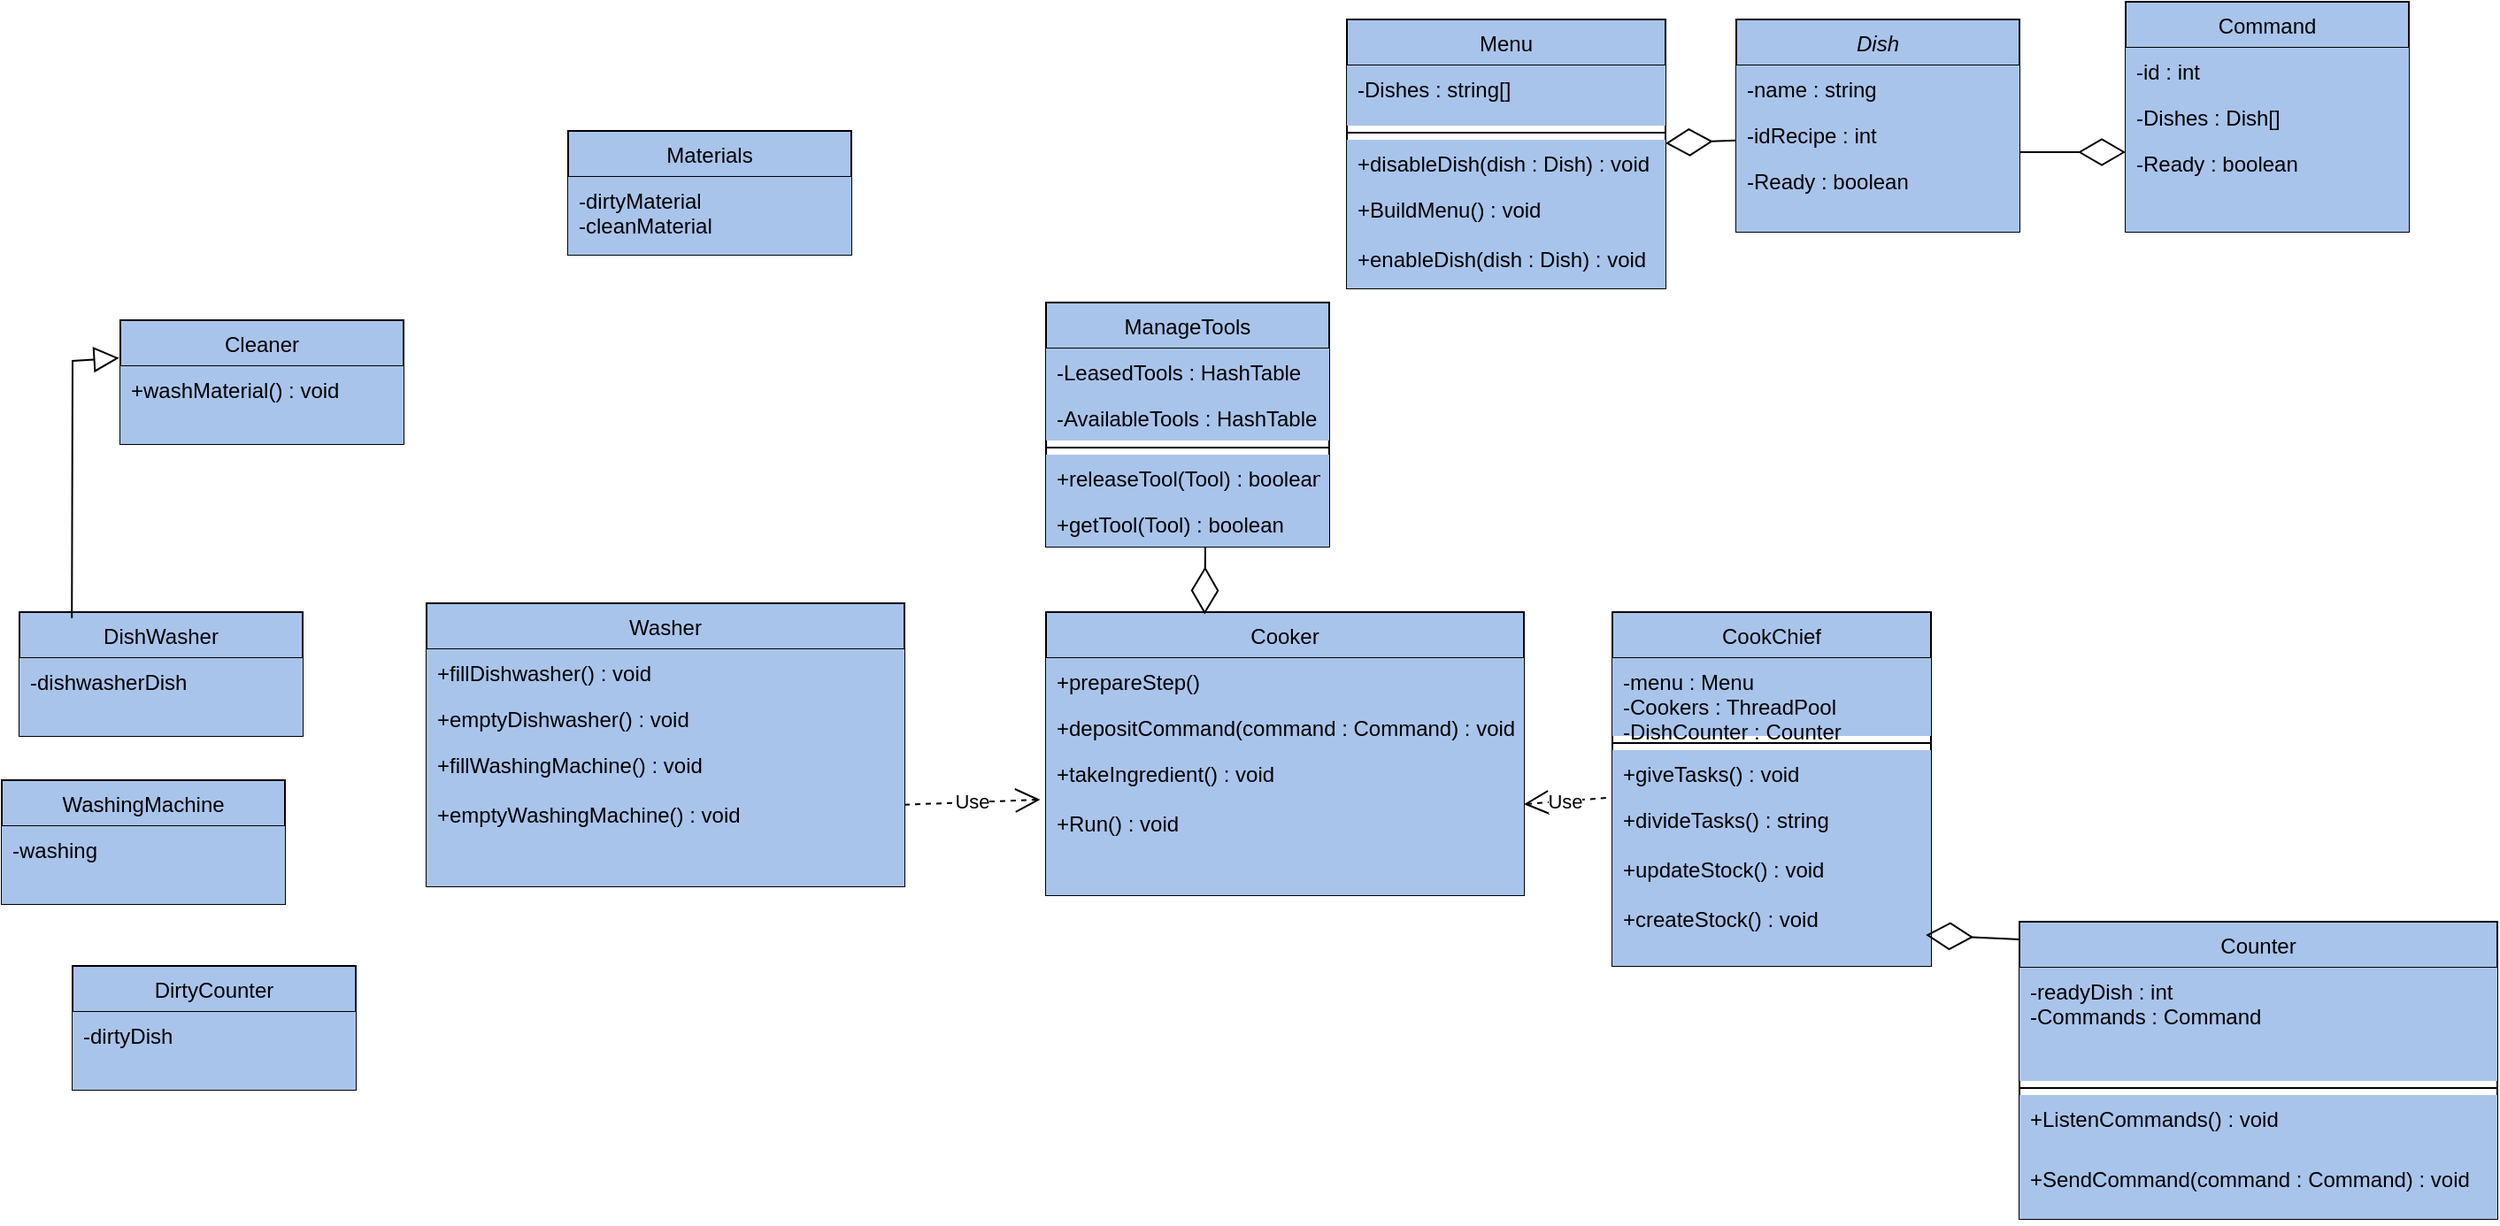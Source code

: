 <mxfile version="24.7.17">
  <diagram id="C5RBs43oDa-KdzZeNtuy" name="Page-1">
    <mxGraphModel dx="1848" dy="506" grid="1" gridSize="10" guides="1" tooltips="1" connect="1" arrows="1" fold="1" page="1" pageScale="1" pageWidth="827" pageHeight="1169" math="0" shadow="0">
      <root>
        <mxCell id="WIyWlLk6GJQsqaUBKTNV-0" />
        <mxCell id="WIyWlLk6GJQsqaUBKTNV-1" parent="WIyWlLk6GJQsqaUBKTNV-0" />
        <mxCell id="zkfFHV4jXpPFQw0GAbJ--0" value="Dish" style="swimlane;fontStyle=2;align=center;verticalAlign=top;childLayout=stackLayout;horizontal=1;startSize=26;horizontalStack=0;resizeParent=1;resizeLast=0;collapsible=1;marginBottom=0;rounded=0;shadow=0;strokeWidth=1;fillColor=#A9C4EB;" parent="WIyWlLk6GJQsqaUBKTNV-1" vertex="1">
          <mxGeometry x="420" y="120" width="160" height="120" as="geometry">
            <mxRectangle x="230" y="140" width="160" height="26" as="alternateBounds" />
          </mxGeometry>
        </mxCell>
        <mxCell id="zkfFHV4jXpPFQw0GAbJ--1" value="-name : string" style="text;align=left;verticalAlign=top;spacingLeft=4;spacingRight=4;overflow=hidden;rotatable=0;points=[[0,0.5],[1,0.5]];portConstraint=eastwest;fillColor=#A9C4EB;" parent="zkfFHV4jXpPFQw0GAbJ--0" vertex="1">
          <mxGeometry y="26" width="160" height="26" as="geometry" />
        </mxCell>
        <mxCell id="zkfFHV4jXpPFQw0GAbJ--2" value="-idRecipe : int" style="text;align=left;verticalAlign=top;spacingLeft=4;spacingRight=4;overflow=hidden;rotatable=0;points=[[0,0.5],[1,0.5]];portConstraint=eastwest;rounded=0;shadow=0;html=0;fillColor=#A9C4EB;" parent="zkfFHV4jXpPFQw0GAbJ--0" vertex="1">
          <mxGeometry y="52" width="160" height="26" as="geometry" />
        </mxCell>
        <mxCell id="zkfFHV4jXpPFQw0GAbJ--3" value="-Ready : boolean" style="text;align=left;verticalAlign=top;spacingLeft=4;spacingRight=4;overflow=hidden;rotatable=0;points=[[0,0.5],[1,0.5]];portConstraint=eastwest;rounded=0;shadow=0;html=0;fillColor=#A9C4EB;" parent="zkfFHV4jXpPFQw0GAbJ--0" vertex="1">
          <mxGeometry y="78" width="160" height="42" as="geometry" />
        </mxCell>
        <mxCell id="zkfFHV4jXpPFQw0GAbJ--6" value="ManageTools" style="swimlane;fontStyle=0;align=center;verticalAlign=top;childLayout=stackLayout;horizontal=1;startSize=26;horizontalStack=0;resizeParent=1;resizeLast=0;collapsible=1;marginBottom=0;rounded=0;shadow=0;strokeWidth=1;fillColor=#A9C4EB;" parent="WIyWlLk6GJQsqaUBKTNV-1" vertex="1">
          <mxGeometry x="30" y="280" width="160" height="138" as="geometry">
            <mxRectangle x="130" y="380" width="160" height="26" as="alternateBounds" />
          </mxGeometry>
        </mxCell>
        <mxCell id="zkfFHV4jXpPFQw0GAbJ--7" value="-LeasedTools : HashTable" style="text;align=left;verticalAlign=top;spacingLeft=4;spacingRight=4;overflow=hidden;rotatable=0;points=[[0,0.5],[1,0.5]];portConstraint=eastwest;fillColor=#A9C4EB;" parent="zkfFHV4jXpPFQw0GAbJ--6" vertex="1">
          <mxGeometry y="26" width="160" height="26" as="geometry" />
        </mxCell>
        <mxCell id="zkfFHV4jXpPFQw0GAbJ--8" value="-AvailableTools : HashTable" style="text;align=left;verticalAlign=top;spacingLeft=4;spacingRight=4;overflow=hidden;rotatable=0;points=[[0,0.5],[1,0.5]];portConstraint=eastwest;rounded=0;shadow=0;html=0;fillColor=#A9C4EB;" parent="zkfFHV4jXpPFQw0GAbJ--6" vertex="1">
          <mxGeometry y="52" width="160" height="26" as="geometry" />
        </mxCell>
        <mxCell id="zkfFHV4jXpPFQw0GAbJ--9" value="" style="line;html=1;strokeWidth=1;align=left;verticalAlign=middle;spacingTop=-1;spacingLeft=3;spacingRight=3;rotatable=0;labelPosition=right;points=[];portConstraint=eastwest;fillColor=#A9C4EB;" parent="zkfFHV4jXpPFQw0GAbJ--6" vertex="1">
          <mxGeometry y="78" width="160" height="8" as="geometry" />
        </mxCell>
        <mxCell id="zkfFHV4jXpPFQw0GAbJ--10" value="+releaseTool(Tool) : boolean" style="text;align=left;verticalAlign=top;spacingLeft=4;spacingRight=4;overflow=hidden;rotatable=0;points=[[0,0.5],[1,0.5]];portConstraint=eastwest;fontStyle=0;fillColor=#A9C4EB;" parent="zkfFHV4jXpPFQw0GAbJ--6" vertex="1">
          <mxGeometry y="86" width="160" height="26" as="geometry" />
        </mxCell>
        <mxCell id="zkfFHV4jXpPFQw0GAbJ--11" value="+getTool(Tool) : boolean" style="text;align=left;verticalAlign=top;spacingLeft=4;spacingRight=4;overflow=hidden;rotatable=0;points=[[0,0.5],[1,0.5]];portConstraint=eastwest;fillColor=#A9C4EB;" parent="zkfFHV4jXpPFQw0GAbJ--6" vertex="1">
          <mxGeometry y="112" width="160" height="26" as="geometry" />
        </mxCell>
        <mxCell id="zkfFHV4jXpPFQw0GAbJ--13" value="Materials" style="swimlane;fontStyle=0;align=center;verticalAlign=top;childLayout=stackLayout;horizontal=1;startSize=26;horizontalStack=0;resizeParent=1;resizeLast=0;collapsible=1;marginBottom=0;rounded=0;shadow=0;strokeWidth=1;fillColor=#A9C4EB;" parent="WIyWlLk6GJQsqaUBKTNV-1" vertex="1">
          <mxGeometry x="-240" y="183" width="160" height="70" as="geometry">
            <mxRectangle x="340" y="380" width="170" height="26" as="alternateBounds" />
          </mxGeometry>
        </mxCell>
        <mxCell id="zkfFHV4jXpPFQw0GAbJ--14" value="-dirtyMaterial&#xa;-cleanMaterial" style="text;align=left;verticalAlign=top;spacingLeft=4;spacingRight=4;overflow=hidden;rotatable=0;points=[[0,0.5],[1,0.5]];portConstraint=eastwest;fillColor=#A9C4EB;" parent="zkfFHV4jXpPFQw0GAbJ--13" vertex="1">
          <mxGeometry y="26" width="160" height="44" as="geometry" />
        </mxCell>
        <mxCell id="zkfFHV4jXpPFQw0GAbJ--17" value="Command" style="swimlane;fontStyle=0;align=center;verticalAlign=top;childLayout=stackLayout;horizontal=1;startSize=26;horizontalStack=0;resizeParent=1;resizeLast=0;collapsible=1;marginBottom=0;rounded=0;shadow=0;strokeWidth=1;fillColor=#A9C4EB;" parent="WIyWlLk6GJQsqaUBKTNV-1" vertex="1">
          <mxGeometry x="640" y="110" width="160" height="130" as="geometry">
            <mxRectangle x="550" y="140" width="160" height="26" as="alternateBounds" />
          </mxGeometry>
        </mxCell>
        <mxCell id="zkfFHV4jXpPFQw0GAbJ--18" value="-id : int" style="text;align=left;verticalAlign=top;spacingLeft=4;spacingRight=4;overflow=hidden;rotatable=0;points=[[0,0.5],[1,0.5]];portConstraint=eastwest;fillColor=#A9C4EB;" parent="zkfFHV4jXpPFQw0GAbJ--17" vertex="1">
          <mxGeometry y="26" width="160" height="26" as="geometry" />
        </mxCell>
        <mxCell id="zkfFHV4jXpPFQw0GAbJ--19" value="-Dishes : Dish[]" style="text;align=left;verticalAlign=top;spacingLeft=4;spacingRight=4;overflow=hidden;rotatable=0;points=[[0,0.5],[1,0.5]];portConstraint=eastwest;rounded=0;shadow=0;html=0;fillColor=#A9C4EB;" parent="zkfFHV4jXpPFQw0GAbJ--17" vertex="1">
          <mxGeometry y="52" width="160" height="26" as="geometry" />
        </mxCell>
        <mxCell id="zkfFHV4jXpPFQw0GAbJ--20" value="-Ready : boolean" style="text;align=left;verticalAlign=top;spacingLeft=4;spacingRight=4;overflow=hidden;rotatable=0;points=[[0,0.5],[1,0.5]];portConstraint=eastwest;rounded=0;shadow=0;html=0;fillColor=#A9C4EB;" parent="zkfFHV4jXpPFQw0GAbJ--17" vertex="1">
          <mxGeometry y="78" width="160" height="26" as="geometry" />
        </mxCell>
        <mxCell id="2jSbKndRu8Z6vg1RnAYp-3" value="Menu" style="swimlane;fontStyle=0;align=center;verticalAlign=top;childLayout=stackLayout;horizontal=1;startSize=26;horizontalStack=0;resizeParent=1;resizeLast=0;collapsible=1;marginBottom=0;rounded=0;shadow=0;strokeWidth=1;fillColor=#A9C4EB;" parent="WIyWlLk6GJQsqaUBKTNV-1" vertex="1">
          <mxGeometry x="200" y="120" width="180" height="152" as="geometry">
            <mxRectangle x="130" y="380" width="160" height="26" as="alternateBounds" />
          </mxGeometry>
        </mxCell>
        <mxCell id="2jSbKndRu8Z6vg1RnAYp-4" value="-Dishes : string[]" style="text;align=left;verticalAlign=top;spacingLeft=4;spacingRight=4;overflow=hidden;rotatable=0;points=[[0,0.5],[1,0.5]];portConstraint=eastwest;fillColor=#A9C4EB;" parent="2jSbKndRu8Z6vg1RnAYp-3" vertex="1">
          <mxGeometry y="26" width="180" height="34" as="geometry" />
        </mxCell>
        <mxCell id="2jSbKndRu8Z6vg1RnAYp-6" value="" style="line;html=1;strokeWidth=1;align=left;verticalAlign=middle;spacingTop=-1;spacingLeft=3;spacingRight=3;rotatable=0;labelPosition=right;points=[];portConstraint=eastwest;fillColor=#A9C4EB;" parent="2jSbKndRu8Z6vg1RnAYp-3" vertex="1">
          <mxGeometry y="60" width="180" height="8" as="geometry" />
        </mxCell>
        <mxCell id="2jSbKndRu8Z6vg1RnAYp-7" value="+disableDish(dish : Dish) : void" style="text;align=left;verticalAlign=top;spacingLeft=4;spacingRight=4;overflow=hidden;rotatable=0;points=[[0,0.5],[1,0.5]];portConstraint=eastwest;fontStyle=0;fillColor=#A9C4EB;" parent="2jSbKndRu8Z6vg1RnAYp-3" vertex="1">
          <mxGeometry y="68" width="180" height="26" as="geometry" />
        </mxCell>
        <mxCell id="2jSbKndRu8Z6vg1RnAYp-8" value="+BuildMenu() : void&#xa;&#xa;+enableDish(dish : Dish) : void" style="text;align=left;verticalAlign=top;spacingLeft=4;spacingRight=4;overflow=hidden;rotatable=0;points=[[0,0.5],[1,0.5]];portConstraint=eastwest;fillColor=#A9C4EB;" parent="2jSbKndRu8Z6vg1RnAYp-3" vertex="1">
          <mxGeometry y="94" width="180" height="58" as="geometry" />
        </mxCell>
        <mxCell id="2jSbKndRu8Z6vg1RnAYp-13" value="Command" style="swimlane;fontStyle=0;align=center;verticalAlign=top;childLayout=stackLayout;horizontal=1;startSize=26;horizontalStack=0;resizeParent=1;resizeLast=0;collapsible=1;marginBottom=0;rounded=0;shadow=0;strokeWidth=1;fillColor=#A9C4EB;" parent="WIyWlLk6GJQsqaUBKTNV-1" vertex="1">
          <mxGeometry x="640" y="110" width="160" height="130" as="geometry">
            <mxRectangle x="550" y="140" width="160" height="26" as="alternateBounds" />
          </mxGeometry>
        </mxCell>
        <mxCell id="2jSbKndRu8Z6vg1RnAYp-14" value="-id : int" style="text;align=left;verticalAlign=top;spacingLeft=4;spacingRight=4;overflow=hidden;rotatable=0;points=[[0,0.5],[1,0.5]];portConstraint=eastwest;fillColor=#A9C4EB;" parent="2jSbKndRu8Z6vg1RnAYp-13" vertex="1">
          <mxGeometry y="26" width="160" height="26" as="geometry" />
        </mxCell>
        <mxCell id="2jSbKndRu8Z6vg1RnAYp-15" value="-Dishes : Dish[]" style="text;align=left;verticalAlign=top;spacingLeft=4;spacingRight=4;overflow=hidden;rotatable=0;points=[[0,0.5],[1,0.5]];portConstraint=eastwest;rounded=0;shadow=0;html=0;fillColor=#A9C4EB;" parent="2jSbKndRu8Z6vg1RnAYp-13" vertex="1">
          <mxGeometry y="52" width="160" height="26" as="geometry" />
        </mxCell>
        <mxCell id="2jSbKndRu8Z6vg1RnAYp-16" value="-Ready : boolean" style="text;align=left;verticalAlign=top;spacingLeft=4;spacingRight=4;overflow=hidden;rotatable=0;points=[[0,0.5],[1,0.5]];portConstraint=eastwest;rounded=0;shadow=0;html=0;fillColor=#A9C4EB;" parent="2jSbKndRu8Z6vg1RnAYp-13" vertex="1">
          <mxGeometry y="78" width="160" height="52" as="geometry" />
        </mxCell>
        <mxCell id="2jSbKndRu8Z6vg1RnAYp-17" value="Cooker" style="swimlane;fontStyle=0;align=center;verticalAlign=top;childLayout=stackLayout;horizontal=1;startSize=26;horizontalStack=0;resizeParent=1;resizeLast=0;collapsible=1;marginBottom=0;rounded=0;shadow=0;strokeWidth=1;fillColor=#A9C4EB;" parent="WIyWlLk6GJQsqaUBKTNV-1" vertex="1">
          <mxGeometry x="30" y="455" width="270" height="160" as="geometry">
            <mxRectangle x="550" y="140" width="160" height="26" as="alternateBounds" />
          </mxGeometry>
        </mxCell>
        <mxCell id="2jSbKndRu8Z6vg1RnAYp-18" value="+prepareStep()" style="text;align=left;verticalAlign=top;spacingLeft=4;spacingRight=4;overflow=hidden;rotatable=0;points=[[0,0.5],[1,0.5]];portConstraint=eastwest;fillColor=#A9C4EB;" parent="2jSbKndRu8Z6vg1RnAYp-17" vertex="1">
          <mxGeometry y="26" width="270" height="26" as="geometry" />
        </mxCell>
        <mxCell id="2jSbKndRu8Z6vg1RnAYp-19" value="+depositCommand(command : Command) : void" style="text;align=left;verticalAlign=top;spacingLeft=4;spacingRight=4;overflow=hidden;rotatable=0;points=[[0,0.5],[1,0.5]];portConstraint=eastwest;rounded=0;shadow=0;html=0;fillColor=#A9C4EB;" parent="2jSbKndRu8Z6vg1RnAYp-17" vertex="1">
          <mxGeometry y="52" width="270" height="26" as="geometry" />
        </mxCell>
        <mxCell id="2jSbKndRu8Z6vg1RnAYp-38" value="Use" style="endArrow=open;endSize=12;dashed=1;html=1;rounded=0;fillColor=#A9C4EB;" parent="2jSbKndRu8Z6vg1RnAYp-17" target="2jSbKndRu8Z6vg1RnAYp-20" edge="1">
          <mxGeometry width="160" relative="1" as="geometry">
            <mxPoint x="316.4" y="105" as="sourcePoint" />
            <mxPoint x="140.0" y="105" as="targetPoint" />
          </mxGeometry>
        </mxCell>
        <mxCell id="2jSbKndRu8Z6vg1RnAYp-20" value="+takeIngredient() : void&#xa;&#xa;+Run() : void" style="text;align=left;verticalAlign=top;spacingLeft=4;spacingRight=4;overflow=hidden;rotatable=0;points=[[0,0.5],[1,0.5]];portConstraint=eastwest;rounded=0;shadow=0;html=0;fillColor=#A9C4EB;" parent="2jSbKndRu8Z6vg1RnAYp-17" vertex="1">
          <mxGeometry y="78" width="270" height="82" as="geometry" />
        </mxCell>
        <mxCell id="2jSbKndRu8Z6vg1RnAYp-32" value="CookChief" style="swimlane;fontStyle=0;align=center;verticalAlign=top;childLayout=stackLayout;horizontal=1;startSize=26;horizontalStack=0;resizeParent=1;resizeLast=0;collapsible=1;marginBottom=0;rounded=0;shadow=0;strokeWidth=1;fillColor=#A9C4EB;" parent="WIyWlLk6GJQsqaUBKTNV-1" vertex="1">
          <mxGeometry x="350" y="455" width="180" height="200" as="geometry">
            <mxRectangle x="130" y="380" width="160" height="26" as="alternateBounds" />
          </mxGeometry>
        </mxCell>
        <mxCell id="2jSbKndRu8Z6vg1RnAYp-33" value="-menu : Menu&#xa;-Cookers : ThreadPool&#xa;-DishCounter : Counter" style="text;align=left;verticalAlign=top;spacingLeft=4;spacingRight=4;overflow=hidden;rotatable=0;points=[[0,0.5],[1,0.5]];portConstraint=eastwest;fillColor=#A9C4EB;" parent="2jSbKndRu8Z6vg1RnAYp-32" vertex="1">
          <mxGeometry y="26" width="180" height="44" as="geometry" />
        </mxCell>
        <mxCell id="2jSbKndRu8Z6vg1RnAYp-34" value="" style="line;html=1;strokeWidth=1;align=left;verticalAlign=middle;spacingTop=-1;spacingLeft=3;spacingRight=3;rotatable=0;labelPosition=right;points=[];portConstraint=eastwest;fillColor=#A9C4EB;" parent="2jSbKndRu8Z6vg1RnAYp-32" vertex="1">
          <mxGeometry y="70" width="180" height="8" as="geometry" />
        </mxCell>
        <mxCell id="2jSbKndRu8Z6vg1RnAYp-35" value="+giveTasks() : void&#xa;" style="text;align=left;verticalAlign=top;spacingLeft=4;spacingRight=4;overflow=hidden;rotatable=0;points=[[0,0.5],[1,0.5]];portConstraint=eastwest;fontStyle=0;fillColor=#A9C4EB;" parent="2jSbKndRu8Z6vg1RnAYp-32" vertex="1">
          <mxGeometry y="78" width="180" height="26" as="geometry" />
        </mxCell>
        <mxCell id="2jSbKndRu8Z6vg1RnAYp-36" value="+divideTasks() : string&#xa;&#xa;+updateStock() : void&#xa;&#xa;+createStock() : void " style="text;align=left;verticalAlign=top;spacingLeft=4;spacingRight=4;overflow=hidden;rotatable=0;points=[[0,0.5],[1,0.5]];portConstraint=eastwest;fillColor=#A9C4EB;" parent="2jSbKndRu8Z6vg1RnAYp-32" vertex="1">
          <mxGeometry y="104" width="180" height="96" as="geometry" />
        </mxCell>
        <mxCell id="2jSbKndRu8Z6vg1RnAYp-39" value="" style="endArrow=diamondThin;endFill=0;endSize=24;html=1;rounded=0;fillColor=#A9C4EB;" parent="WIyWlLk6GJQsqaUBKTNV-1" edge="1">
          <mxGeometry width="160" relative="1" as="geometry">
            <mxPoint x="580" y="195" as="sourcePoint" />
            <mxPoint x="640" y="195" as="targetPoint" />
          </mxGeometry>
        </mxCell>
        <mxCell id="2jSbKndRu8Z6vg1RnAYp-40" value="" style="endArrow=diamondThin;endFill=0;endSize=24;html=1;rounded=0;fillColor=#A9C4EB;" parent="WIyWlLk6GJQsqaUBKTNV-1" edge="1">
          <mxGeometry width="160" relative="1" as="geometry">
            <mxPoint x="420" y="188.33" as="sourcePoint" />
            <mxPoint x="380" y="190" as="targetPoint" />
          </mxGeometry>
        </mxCell>
        <mxCell id="2jSbKndRu8Z6vg1RnAYp-41" value="" style="endArrow=diamondThin;endFill=0;endSize=24;html=1;rounded=0;entryX=0.332;entryY=0.008;entryDx=0;entryDy=0;entryPerimeter=0;fillColor=#A9C4EB;" parent="WIyWlLk6GJQsqaUBKTNV-1" target="2jSbKndRu8Z6vg1RnAYp-17" edge="1">
          <mxGeometry width="160" relative="1" as="geometry">
            <mxPoint x="120" y="418" as="sourcePoint" />
            <mxPoint x="120" y="440" as="targetPoint" />
          </mxGeometry>
        </mxCell>
        <mxCell id="2jSbKndRu8Z6vg1RnAYp-43" value="Counter" style="swimlane;fontStyle=0;align=center;verticalAlign=top;childLayout=stackLayout;horizontal=1;startSize=26;horizontalStack=0;resizeParent=1;resizeLast=0;collapsible=1;marginBottom=0;rounded=0;shadow=0;strokeWidth=1;fillColor=#A9C4EB;" parent="WIyWlLk6GJQsqaUBKTNV-1" vertex="1">
          <mxGeometry x="580" y="630" width="270" height="168" as="geometry">
            <mxRectangle x="130" y="380" width="160" height="26" as="alternateBounds" />
          </mxGeometry>
        </mxCell>
        <mxCell id="2jSbKndRu8Z6vg1RnAYp-44" value="-readyDish : int&#xa;-Commands : Command" style="text;align=left;verticalAlign=top;spacingLeft=4;spacingRight=4;overflow=hidden;rotatable=0;points=[[0,0.5],[1,0.5]];portConstraint=eastwest;fillColor=#A9C4EB;" parent="2jSbKndRu8Z6vg1RnAYp-43" vertex="1">
          <mxGeometry y="26" width="270" height="64" as="geometry" />
        </mxCell>
        <mxCell id="2jSbKndRu8Z6vg1RnAYp-45" value="" style="line;html=1;strokeWidth=1;align=left;verticalAlign=middle;spacingTop=-1;spacingLeft=3;spacingRight=3;rotatable=0;labelPosition=right;points=[];portConstraint=eastwest;fillColor=#A9C4EB;" parent="2jSbKndRu8Z6vg1RnAYp-43" vertex="1">
          <mxGeometry y="90" width="270" height="8" as="geometry" />
        </mxCell>
        <mxCell id="2jSbKndRu8Z6vg1RnAYp-46" value="+ListenCommands() : void" style="text;align=left;verticalAlign=top;spacingLeft=4;spacingRight=4;overflow=hidden;rotatable=0;points=[[0,0.5],[1,0.5]];portConstraint=eastwest;fontStyle=0;fillColor=#A9C4EB;" parent="2jSbKndRu8Z6vg1RnAYp-43" vertex="1">
          <mxGeometry y="98" width="270" height="34" as="geometry" />
        </mxCell>
        <mxCell id="2jSbKndRu8Z6vg1RnAYp-47" value="+SendCommand(command : Command) : void" style="text;align=left;verticalAlign=top;spacingLeft=4;spacingRight=4;overflow=hidden;rotatable=0;points=[[0,0.5],[1,0.5]];portConstraint=eastwest;fillColor=#A9C4EB;" parent="2jSbKndRu8Z6vg1RnAYp-43" vertex="1">
          <mxGeometry y="132" width="270" height="36" as="geometry" />
        </mxCell>
        <mxCell id="2jSbKndRu8Z6vg1RnAYp-48" value="" style="endArrow=diamondThin;endFill=0;endSize=24;html=1;rounded=0;entryX=0.984;entryY=0.818;entryDx=0;entryDy=0;entryPerimeter=0;fillColor=#A9C4EB;" parent="WIyWlLk6GJQsqaUBKTNV-1" target="2jSbKndRu8Z6vg1RnAYp-36" edge="1">
          <mxGeometry width="160" relative="1" as="geometry">
            <mxPoint x="580" y="640" as="sourcePoint" />
            <mxPoint x="540" y="641.67" as="targetPoint" />
          </mxGeometry>
        </mxCell>
        <mxCell id="2jSbKndRu8Z6vg1RnAYp-55" value="Washer" style="swimlane;fontStyle=0;align=center;verticalAlign=top;childLayout=stackLayout;horizontal=1;startSize=26;horizontalStack=0;resizeParent=1;resizeLast=0;collapsible=1;marginBottom=0;rounded=0;shadow=0;strokeWidth=1;fillColor=#A9C4EB;" parent="WIyWlLk6GJQsqaUBKTNV-1" vertex="1">
          <mxGeometry x="-320" y="450" width="270" height="160" as="geometry">
            <mxRectangle x="550" y="140" width="160" height="26" as="alternateBounds" />
          </mxGeometry>
        </mxCell>
        <mxCell id="2jSbKndRu8Z6vg1RnAYp-56" value="+fillDishwasher() : void" style="text;align=left;verticalAlign=top;spacingLeft=4;spacingRight=4;overflow=hidden;rotatable=0;points=[[0,0.5],[1,0.5]];portConstraint=eastwest;fillColor=#A9C4EB;" parent="2jSbKndRu8Z6vg1RnAYp-55" vertex="1">
          <mxGeometry y="26" width="270" height="26" as="geometry" />
        </mxCell>
        <mxCell id="2jSbKndRu8Z6vg1RnAYp-57" value="+emptyDishwasher() : void" style="text;align=left;verticalAlign=top;spacingLeft=4;spacingRight=4;overflow=hidden;rotatable=0;points=[[0,0.5],[1,0.5]];portConstraint=eastwest;rounded=0;shadow=0;html=0;fillColor=#A9C4EB;" parent="2jSbKndRu8Z6vg1RnAYp-55" vertex="1">
          <mxGeometry y="52" width="270" height="26" as="geometry" />
        </mxCell>
        <mxCell id="2jSbKndRu8Z6vg1RnAYp-59" value="+fillWashingMachine() : void&#xa;&#xa;+emptyWashingMachine() : void" style="text;align=left;verticalAlign=top;spacingLeft=4;spacingRight=4;overflow=hidden;rotatable=0;points=[[0,0.5],[1,0.5]];portConstraint=eastwest;rounded=0;shadow=0;html=0;fillColor=#A9C4EB;" parent="2jSbKndRu8Z6vg1RnAYp-55" vertex="1">
          <mxGeometry y="78" width="270" height="82" as="geometry" />
        </mxCell>
        <mxCell id="2jSbKndRu8Z6vg1RnAYp-58" value="Use" style="endArrow=open;endSize=12;dashed=1;html=1;rounded=0;entryX=-0.012;entryY=0.341;entryDx=0;entryDy=0;entryPerimeter=0;fillColor=#A9C4EB;" parent="WIyWlLk6GJQsqaUBKTNV-1" source="2jSbKndRu8Z6vg1RnAYp-59" target="2jSbKndRu8Z6vg1RnAYp-20" edge="1">
          <mxGeometry width="160" relative="1" as="geometry">
            <mxPoint x="-3.6" y="555" as="sourcePoint" />
            <mxPoint x="-180.0" y="555" as="targetPoint" />
          </mxGeometry>
        </mxCell>
        <mxCell id="2jSbKndRu8Z6vg1RnAYp-60" value="Cleaner" style="swimlane;fontStyle=0;align=center;verticalAlign=top;childLayout=stackLayout;horizontal=1;startSize=26;horizontalStack=0;resizeParent=1;resizeLast=0;collapsible=1;marginBottom=0;rounded=0;shadow=0;strokeWidth=1;fillColor=#A9C4EB;" parent="WIyWlLk6GJQsqaUBKTNV-1" vertex="1">
          <mxGeometry x="-493" y="290" width="160" height="70" as="geometry">
            <mxRectangle x="340" y="380" width="170" height="26" as="alternateBounds" />
          </mxGeometry>
        </mxCell>
        <mxCell id="2jSbKndRu8Z6vg1RnAYp-61" value="+washMaterial() : void" style="text;align=left;verticalAlign=top;spacingLeft=4;spacingRight=4;overflow=hidden;rotatable=0;points=[[0,0.5],[1,0.5]];portConstraint=eastwest;fillColor=#A9C4EB;" parent="2jSbKndRu8Z6vg1RnAYp-60" vertex="1">
          <mxGeometry y="26" width="160" height="44" as="geometry" />
        </mxCell>
        <mxCell id="2jSbKndRu8Z6vg1RnAYp-62" value="DishWasher" style="swimlane;fontStyle=0;align=center;verticalAlign=top;childLayout=stackLayout;horizontal=1;startSize=26;horizontalStack=0;resizeParent=1;resizeLast=0;collapsible=1;marginBottom=0;rounded=0;shadow=0;strokeWidth=1;fillColor=#A9C4EB;" parent="WIyWlLk6GJQsqaUBKTNV-1" vertex="1">
          <mxGeometry x="-550" y="455" width="160" height="70" as="geometry">
            <mxRectangle x="340" y="380" width="170" height="26" as="alternateBounds" />
          </mxGeometry>
        </mxCell>
        <mxCell id="2jSbKndRu8Z6vg1RnAYp-63" value="-dishwasherDish" style="text;align=left;verticalAlign=top;spacingLeft=4;spacingRight=4;overflow=hidden;rotatable=0;points=[[0,0.5],[1,0.5]];portConstraint=eastwest;fillColor=#A9C4EB;" parent="2jSbKndRu8Z6vg1RnAYp-62" vertex="1">
          <mxGeometry y="26" width="160" height="44" as="geometry" />
        </mxCell>
        <mxCell id="2jSbKndRu8Z6vg1RnAYp-64" value="WashingMachine" style="swimlane;fontStyle=0;align=center;verticalAlign=top;childLayout=stackLayout;horizontal=1;startSize=26;horizontalStack=0;resizeParent=1;resizeLast=0;collapsible=1;marginBottom=0;rounded=0;shadow=0;strokeWidth=1;fillColor=#A9C4EB;" parent="WIyWlLk6GJQsqaUBKTNV-1" vertex="1">
          <mxGeometry x="-560" y="550" width="160" height="70" as="geometry">
            <mxRectangle x="340" y="380" width="170" height="26" as="alternateBounds" />
          </mxGeometry>
        </mxCell>
        <mxCell id="2jSbKndRu8Z6vg1RnAYp-65" value="-washing" style="text;align=left;verticalAlign=top;spacingLeft=4;spacingRight=4;overflow=hidden;rotatable=0;points=[[0,0.5],[1,0.5]];portConstraint=eastwest;fillColor=#A9C4EB;" parent="2jSbKndRu8Z6vg1RnAYp-64" vertex="1">
          <mxGeometry y="26" width="160" height="44" as="geometry" />
        </mxCell>
        <mxCell id="2jSbKndRu8Z6vg1RnAYp-66" value="DirtyCounter" style="swimlane;fontStyle=0;align=center;verticalAlign=top;childLayout=stackLayout;horizontal=1;startSize=26;horizontalStack=0;resizeParent=1;resizeLast=0;collapsible=1;marginBottom=0;rounded=0;shadow=0;strokeWidth=1;fillColor=#A9C4EB;" parent="WIyWlLk6GJQsqaUBKTNV-1" vertex="1">
          <mxGeometry x="-520" y="655" width="160" height="70" as="geometry">
            <mxRectangle x="340" y="380" width="170" height="26" as="alternateBounds" />
          </mxGeometry>
        </mxCell>
        <mxCell id="2jSbKndRu8Z6vg1RnAYp-67" value="-dirtyDish" style="text;align=left;verticalAlign=top;spacingLeft=4;spacingRight=4;overflow=hidden;rotatable=0;points=[[0,0.5],[1,0.5]];portConstraint=eastwest;fillColor=#A9C4EB;" parent="2jSbKndRu8Z6vg1RnAYp-66" vertex="1">
          <mxGeometry y="26" width="160" height="44" as="geometry" />
        </mxCell>
        <mxCell id="2jSbKndRu8Z6vg1RnAYp-68" value="" style="endArrow=block;endFill=0;endSize=12;html=1;rounded=0;exitX=0.185;exitY=0.048;exitDx=0;exitDy=0;exitPerimeter=0;entryX=-0.004;entryY=-0.105;entryDx=0;entryDy=0;entryPerimeter=0;fillColor=#A9C4EB;" parent="WIyWlLk6GJQsqaUBKTNV-1" source="2jSbKndRu8Z6vg1RnAYp-62" target="2jSbKndRu8Z6vg1RnAYp-61" edge="1">
          <mxGeometry width="160" relative="1" as="geometry">
            <mxPoint x="-480" y="550" as="sourcePoint" />
            <mxPoint x="-520" y="320" as="targetPoint" />
            <Array as="points">
              <mxPoint x="-520" y="313" />
            </Array>
          </mxGeometry>
        </mxCell>
      </root>
    </mxGraphModel>
  </diagram>
</mxfile>
